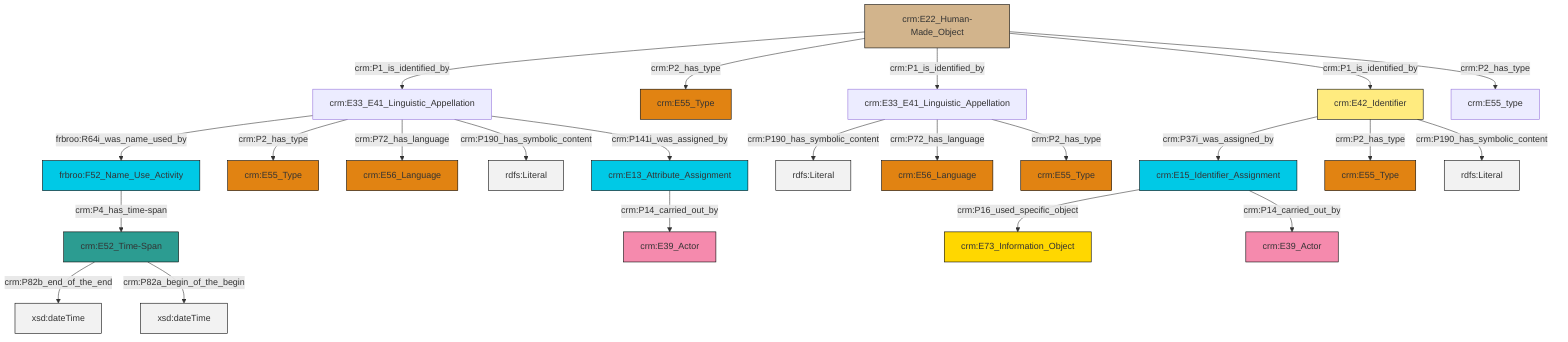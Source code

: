 graph TD
classDef Literal fill:#f2f2f2,stroke:#000000;
classDef CRM_Entity fill:#FFFFFF,stroke:#000000;
classDef Temporal_Entity fill:#00C9E6, stroke:#000000;
classDef Type fill:#E18312, stroke:#000000;
classDef Time-Span fill:#2C9C91, stroke:#000000;
classDef Appellation fill:#FFEB7F, stroke:#000000;
classDef Place fill:#008836, stroke:#000000;
classDef Persistent_Item fill:#B266B2, stroke:#000000;
classDef Conceptual_Object fill:#FFD700, stroke:#000000;
classDef Physical_Thing fill:#D2B48C, stroke:#000000;
classDef Actor fill:#f58aad, stroke:#000000;
classDef PC_Classes fill:#4ce600, stroke:#000000;
classDef Multi fill:#cccccc,stroke:#000000;

2["crm:E22_Human-Made_Object"]:::Physical_Thing -->|crm:P1_is_identified_by| 3["crm:E33_E41_Linguistic_Appellation"]:::Default
2["crm:E22_Human-Made_Object"]:::Physical_Thing -->|crm:P2_has_type| 4["crm:E55_Type"]:::Type
0["frbroo:F52_Name_Use_Activity"]:::Temporal_Entity -->|crm:P4_has_time-span| 12["crm:E52_Time-Span"]:::Time-Span
3["crm:E33_E41_Linguistic_Appellation"]:::Default -->|frbroo:R64i_was_name_used_by| 0["frbroo:F52_Name_Use_Activity"]:::Temporal_Entity
15["crm:E15_Identifier_Assignment"]:::Temporal_Entity -->|crm:P16_used_specific_object| 16["crm:E73_Information_Object"]:::Conceptual_Object
2["crm:E22_Human-Made_Object"]:::Physical_Thing -->|crm:P1_is_identified_by| 17["crm:E33_E41_Linguistic_Appellation"]:::Default
3["crm:E33_E41_Linguistic_Appellation"]:::Default -->|crm:P2_has_type| 8["crm:E55_Type"]:::Type
3["crm:E33_E41_Linguistic_Appellation"]:::Default -->|crm:P72_has_language| 13["crm:E56_Language"]:::Type
3["crm:E33_E41_Linguistic_Appellation"]:::Default -->|crm:P190_has_symbolic_content| 29[rdfs:Literal]:::Literal
25["crm:E42_Identifier"]:::Appellation -->|crm:P37i_was_assigned_by| 15["crm:E15_Identifier_Assignment"]:::Temporal_Entity
30["crm:E13_Attribute_Assignment"]:::Temporal_Entity -->|crm:P14_carried_out_by| 22["crm:E39_Actor"]:::Actor
25["crm:E42_Identifier"]:::Appellation -->|crm:P2_has_type| 27["crm:E55_Type"]:::Type
2["crm:E22_Human-Made_Object"]:::Physical_Thing -->|crm:P1_is_identified_by| 25["crm:E42_Identifier"]:::Appellation
17["crm:E33_E41_Linguistic_Appellation"]:::Default -->|crm:P190_has_symbolic_content| 33[rdfs:Literal]:::Literal
12["crm:E52_Time-Span"]:::Time-Span -->|crm:P82b_end_of_the_end| 34[xsd:dateTime]:::Literal
12["crm:E52_Time-Span"]:::Time-Span -->|crm:P82a_begin_of_the_begin| 35[xsd:dateTime]:::Literal
2["crm:E22_Human-Made_Object"]:::Physical_Thing -->|crm:P2_has_type| 20["crm:E55_type"]:::Default
17["crm:E33_E41_Linguistic_Appellation"]:::Default -->|crm:P72_has_language| 10["crm:E56_Language"]:::Type
15["crm:E15_Identifier_Assignment"]:::Temporal_Entity -->|crm:P14_carried_out_by| 6["crm:E39_Actor"]:::Actor
17["crm:E33_E41_Linguistic_Appellation"]:::Default -->|crm:P2_has_type| 18["crm:E55_Type"]:::Type
25["crm:E42_Identifier"]:::Appellation -->|crm:P190_has_symbolic_content| 40[rdfs:Literal]:::Literal
3["crm:E33_E41_Linguistic_Appellation"]:::Default -->|crm:P141i_was_assigned_by| 30["crm:E13_Attribute_Assignment"]:::Temporal_Entity